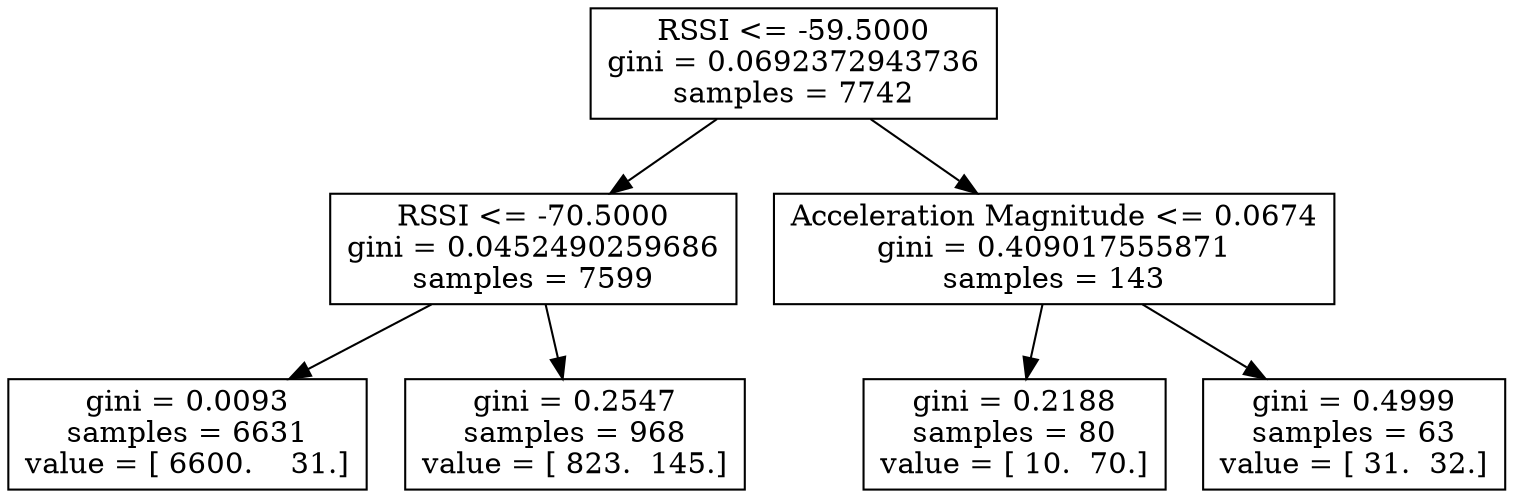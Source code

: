 digraph Tree {
0 [label="RSSI <= -59.5000\ngini = 0.0692372943736\nsamples = 7742", shape="box"] ;
1 [label="RSSI <= -70.5000\ngini = 0.0452490259686\nsamples = 7599", shape="box"] ;
0 -> 1 ;
2 [label="gini = 0.0093\nsamples = 6631\nvalue = [ 6600.    31.]", shape="box"] ;
1 -> 2 ;
3 [label="gini = 0.2547\nsamples = 968\nvalue = [ 823.  145.]", shape="box"] ;
1 -> 3 ;
4 [label="Acceleration Magnitude <= 0.0674\ngini = 0.409017555871\nsamples = 143", shape="box"] ;
0 -> 4 ;
5 [label="gini = 0.2188\nsamples = 80\nvalue = [ 10.  70.]", shape="box"] ;
4 -> 5 ;
6 [label="gini = 0.4999\nsamples = 63\nvalue = [ 31.  32.]", shape="box"] ;
4 -> 6 ;
}